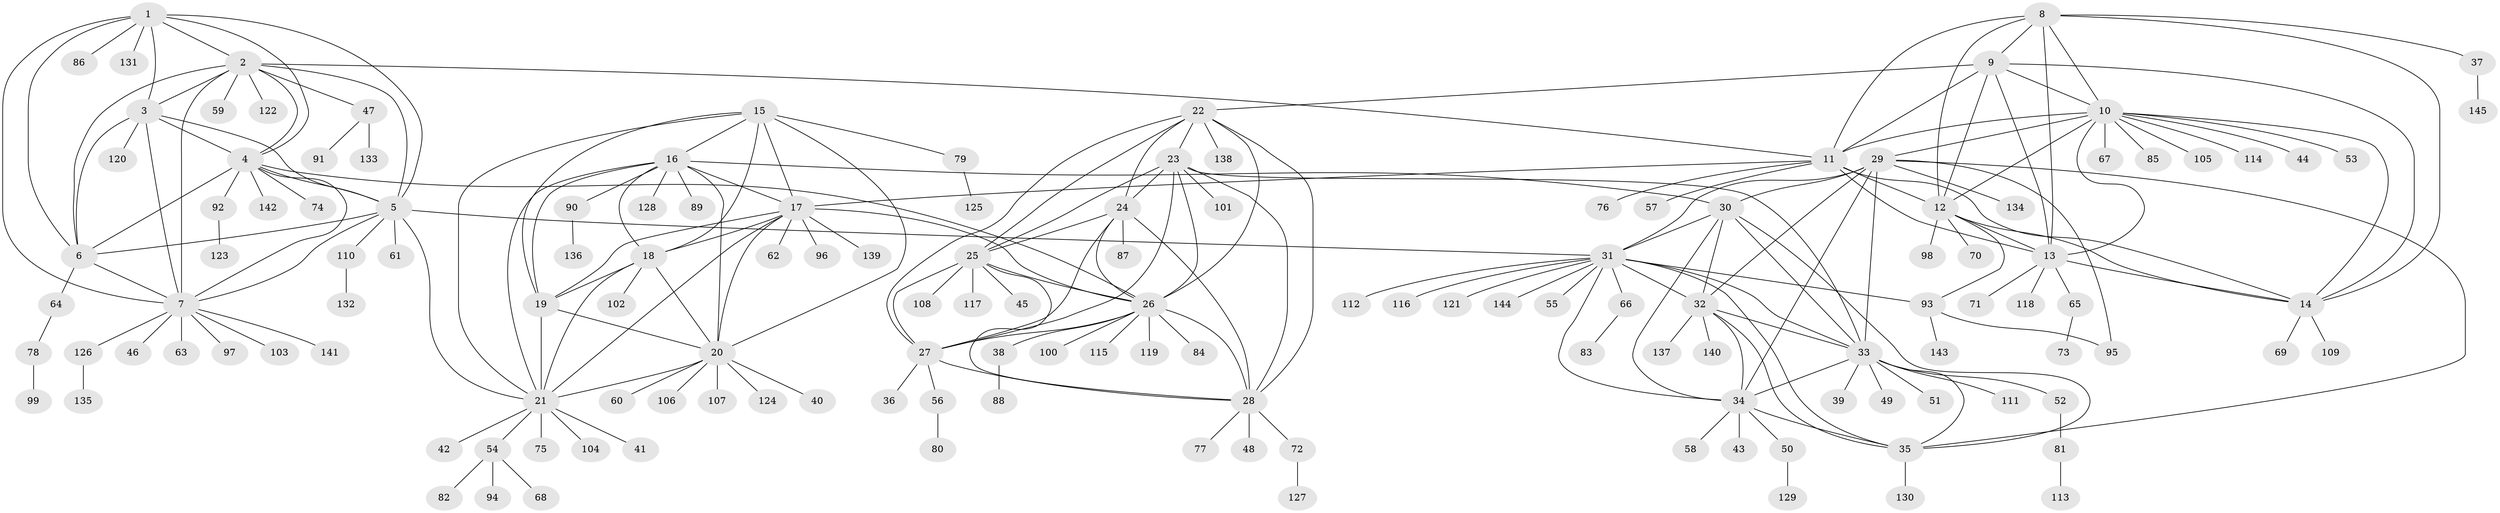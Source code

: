 // Generated by graph-tools (version 1.1) at 2025/37/03/09/25 02:37:26]
// undirected, 145 vertices, 227 edges
graph export_dot {
graph [start="1"]
  node [color=gray90,style=filled];
  1;
  2;
  3;
  4;
  5;
  6;
  7;
  8;
  9;
  10;
  11;
  12;
  13;
  14;
  15;
  16;
  17;
  18;
  19;
  20;
  21;
  22;
  23;
  24;
  25;
  26;
  27;
  28;
  29;
  30;
  31;
  32;
  33;
  34;
  35;
  36;
  37;
  38;
  39;
  40;
  41;
  42;
  43;
  44;
  45;
  46;
  47;
  48;
  49;
  50;
  51;
  52;
  53;
  54;
  55;
  56;
  57;
  58;
  59;
  60;
  61;
  62;
  63;
  64;
  65;
  66;
  67;
  68;
  69;
  70;
  71;
  72;
  73;
  74;
  75;
  76;
  77;
  78;
  79;
  80;
  81;
  82;
  83;
  84;
  85;
  86;
  87;
  88;
  89;
  90;
  91;
  92;
  93;
  94;
  95;
  96;
  97;
  98;
  99;
  100;
  101;
  102;
  103;
  104;
  105;
  106;
  107;
  108;
  109;
  110;
  111;
  112;
  113;
  114;
  115;
  116;
  117;
  118;
  119;
  120;
  121;
  122;
  123;
  124;
  125;
  126;
  127;
  128;
  129;
  130;
  131;
  132;
  133;
  134;
  135;
  136;
  137;
  138;
  139;
  140;
  141;
  142;
  143;
  144;
  145;
  1 -- 2;
  1 -- 3;
  1 -- 4;
  1 -- 5;
  1 -- 6;
  1 -- 7;
  1 -- 86;
  1 -- 131;
  2 -- 3;
  2 -- 4;
  2 -- 5;
  2 -- 6;
  2 -- 7;
  2 -- 11;
  2 -- 47;
  2 -- 59;
  2 -- 122;
  3 -- 4;
  3 -- 5;
  3 -- 6;
  3 -- 7;
  3 -- 120;
  4 -- 5;
  4 -- 6;
  4 -- 7;
  4 -- 26;
  4 -- 74;
  4 -- 92;
  4 -- 142;
  5 -- 6;
  5 -- 7;
  5 -- 21;
  5 -- 31;
  5 -- 61;
  5 -- 110;
  6 -- 7;
  6 -- 64;
  7 -- 46;
  7 -- 63;
  7 -- 97;
  7 -- 103;
  7 -- 126;
  7 -- 141;
  8 -- 9;
  8 -- 10;
  8 -- 11;
  8 -- 12;
  8 -- 13;
  8 -- 14;
  8 -- 37;
  9 -- 10;
  9 -- 11;
  9 -- 12;
  9 -- 13;
  9 -- 14;
  9 -- 22;
  10 -- 11;
  10 -- 12;
  10 -- 13;
  10 -- 14;
  10 -- 29;
  10 -- 44;
  10 -- 53;
  10 -- 67;
  10 -- 85;
  10 -- 105;
  10 -- 114;
  11 -- 12;
  11 -- 13;
  11 -- 14;
  11 -- 17;
  11 -- 57;
  11 -- 76;
  12 -- 13;
  12 -- 14;
  12 -- 70;
  12 -- 93;
  12 -- 98;
  13 -- 14;
  13 -- 65;
  13 -- 71;
  13 -- 118;
  14 -- 69;
  14 -- 109;
  15 -- 16;
  15 -- 17;
  15 -- 18;
  15 -- 19;
  15 -- 20;
  15 -- 21;
  15 -- 79;
  16 -- 17;
  16 -- 18;
  16 -- 19;
  16 -- 20;
  16 -- 21;
  16 -- 30;
  16 -- 89;
  16 -- 90;
  16 -- 128;
  17 -- 18;
  17 -- 19;
  17 -- 20;
  17 -- 21;
  17 -- 26;
  17 -- 62;
  17 -- 96;
  17 -- 139;
  18 -- 19;
  18 -- 20;
  18 -- 21;
  18 -- 102;
  19 -- 20;
  19 -- 21;
  20 -- 21;
  20 -- 40;
  20 -- 60;
  20 -- 106;
  20 -- 107;
  20 -- 124;
  21 -- 41;
  21 -- 42;
  21 -- 54;
  21 -- 75;
  21 -- 104;
  22 -- 23;
  22 -- 24;
  22 -- 25;
  22 -- 26;
  22 -- 27;
  22 -- 28;
  22 -- 138;
  23 -- 24;
  23 -- 25;
  23 -- 26;
  23 -- 27;
  23 -- 28;
  23 -- 33;
  23 -- 101;
  24 -- 25;
  24 -- 26;
  24 -- 27;
  24 -- 28;
  24 -- 87;
  25 -- 26;
  25 -- 27;
  25 -- 28;
  25 -- 45;
  25 -- 108;
  25 -- 117;
  26 -- 27;
  26 -- 28;
  26 -- 38;
  26 -- 84;
  26 -- 100;
  26 -- 115;
  26 -- 119;
  27 -- 28;
  27 -- 36;
  27 -- 56;
  28 -- 48;
  28 -- 72;
  28 -- 77;
  29 -- 30;
  29 -- 31;
  29 -- 32;
  29 -- 33;
  29 -- 34;
  29 -- 35;
  29 -- 95;
  29 -- 134;
  30 -- 31;
  30 -- 32;
  30 -- 33;
  30 -- 34;
  30 -- 35;
  31 -- 32;
  31 -- 33;
  31 -- 34;
  31 -- 35;
  31 -- 55;
  31 -- 66;
  31 -- 93;
  31 -- 112;
  31 -- 116;
  31 -- 121;
  31 -- 144;
  32 -- 33;
  32 -- 34;
  32 -- 35;
  32 -- 137;
  32 -- 140;
  33 -- 34;
  33 -- 35;
  33 -- 39;
  33 -- 49;
  33 -- 51;
  33 -- 52;
  33 -- 111;
  34 -- 35;
  34 -- 43;
  34 -- 50;
  34 -- 58;
  35 -- 130;
  37 -- 145;
  38 -- 88;
  47 -- 91;
  47 -- 133;
  50 -- 129;
  52 -- 81;
  54 -- 68;
  54 -- 82;
  54 -- 94;
  56 -- 80;
  64 -- 78;
  65 -- 73;
  66 -- 83;
  72 -- 127;
  78 -- 99;
  79 -- 125;
  81 -- 113;
  90 -- 136;
  92 -- 123;
  93 -- 95;
  93 -- 143;
  110 -- 132;
  126 -- 135;
}
